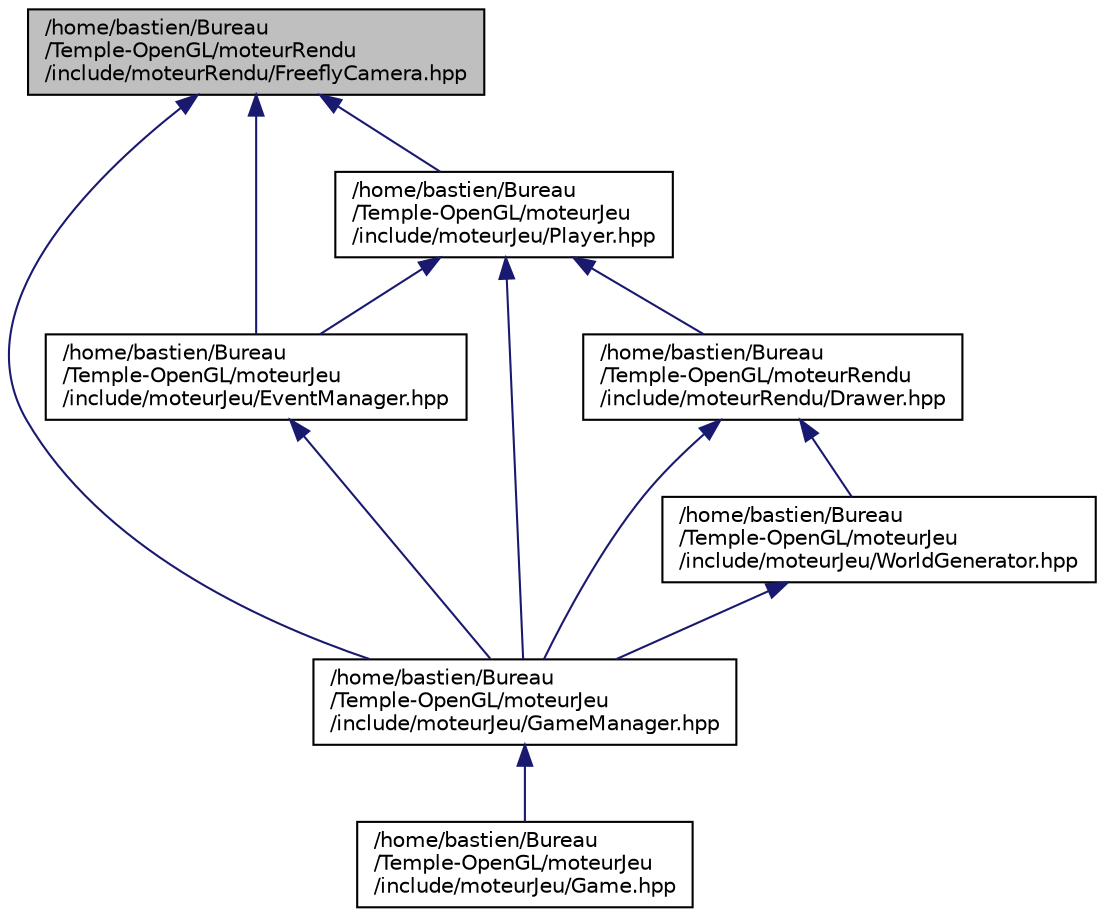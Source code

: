 digraph "/home/bastien/Bureau/Temple-OpenGL/moteurRendu/include/moteurRendu/FreeflyCamera.hpp"
{
  bgcolor="transparent";
  edge [fontname="Helvetica",fontsize="10",labelfontname="Helvetica",labelfontsize="10"];
  node [fontname="Helvetica",fontsize="10",shape=record];
  Node5 [label="/home/bastien/Bureau\l/Temple-OpenGL/moteurRendu\l/include/moteurRendu/FreeflyCamera.hpp",height=0.2,width=0.4,color="black", fillcolor="grey75", style="filled", fontcolor="black"];
  Node5 -> Node6 [dir="back",color="midnightblue",fontsize="10",style="solid",fontname="Helvetica"];
  Node6 [label="/home/bastien/Bureau\l/Temple-OpenGL/moteurJeu\l/include/moteurJeu/EventManager.hpp",height=0.2,width=0.4,color="black",URL="$EventManager_8hpp.html"];
  Node6 -> Node7 [dir="back",color="midnightblue",fontsize="10",style="solid",fontname="Helvetica"];
  Node7 [label="/home/bastien/Bureau\l/Temple-OpenGL/moteurJeu\l/include/moteurJeu/GameManager.hpp",height=0.2,width=0.4,color="black",URL="$GameManager_8hpp.html"];
  Node7 -> Node8 [dir="back",color="midnightblue",fontsize="10",style="solid",fontname="Helvetica"];
  Node8 [label="/home/bastien/Bureau\l/Temple-OpenGL/moteurJeu\l/include/moteurJeu/Game.hpp",height=0.2,width=0.4,color="black",URL="$Game_8hpp.html"];
  Node5 -> Node7 [dir="back",color="midnightblue",fontsize="10",style="solid",fontname="Helvetica"];
  Node5 -> Node9 [dir="back",color="midnightblue",fontsize="10",style="solid",fontname="Helvetica"];
  Node9 [label="/home/bastien/Bureau\l/Temple-OpenGL/moteurJeu\l/include/moteurJeu/Player.hpp",height=0.2,width=0.4,color="black",URL="$Player_8hpp.html"];
  Node9 -> Node6 [dir="back",color="midnightblue",fontsize="10",style="solid",fontname="Helvetica"];
  Node9 -> Node7 [dir="back",color="midnightblue",fontsize="10",style="solid",fontname="Helvetica"];
  Node9 -> Node10 [dir="back",color="midnightblue",fontsize="10",style="solid",fontname="Helvetica"];
  Node10 [label="/home/bastien/Bureau\l/Temple-OpenGL/moteurRendu\l/include/moteurRendu/Drawer.hpp",height=0.2,width=0.4,color="black",URL="$Drawer_8hpp.html"];
  Node10 -> Node7 [dir="back",color="midnightblue",fontsize="10",style="solid",fontname="Helvetica"];
  Node10 -> Node11 [dir="back",color="midnightblue",fontsize="10",style="solid",fontname="Helvetica"];
  Node11 [label="/home/bastien/Bureau\l/Temple-OpenGL/moteurJeu\l/include/moteurJeu/WorldGenerator.hpp",height=0.2,width=0.4,color="black",URL="$WorldGenerator_8hpp.html"];
  Node11 -> Node7 [dir="back",color="midnightblue",fontsize="10",style="solid",fontname="Helvetica"];
}

